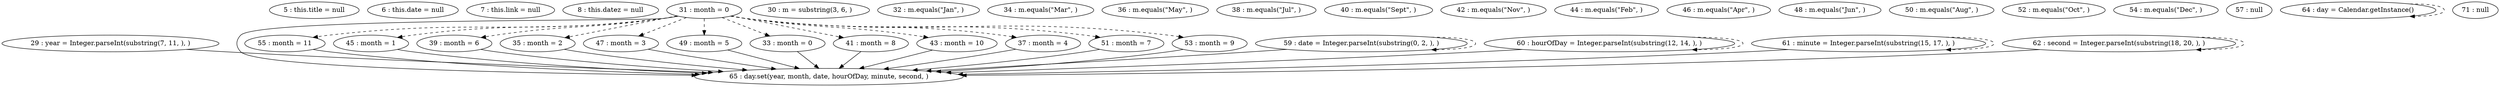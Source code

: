 digraph G {
"5 : this.title = null"
"6 : this.date = null"
"7 : this.link = null"
"8 : this.datez = null"
"29 : year = Integer.parseInt(substring(7, 11, ), )"
"29 : year = Integer.parseInt(substring(7, 11, ), )" -> "65 : day.set(year, month, date, hourOfDay, minute, second, )"
"30 : m = substring(3, 6, )"
"31 : month = 0"
"31 : month = 0" -> "65 : day.set(year, month, date, hourOfDay, minute, second, )"
"31 : month = 0" -> "55 : month = 11" [style=dashed]
"31 : month = 0" -> "45 : month = 1" [style=dashed]
"31 : month = 0" -> "39 : month = 6" [style=dashed]
"31 : month = 0" -> "35 : month = 2" [style=dashed]
"31 : month = 0" -> "47 : month = 3" [style=dashed]
"31 : month = 0" -> "49 : month = 5" [style=dashed]
"31 : month = 0" -> "33 : month = 0" [style=dashed]
"31 : month = 0" -> "41 : month = 8" [style=dashed]
"31 : month = 0" -> "43 : month = 10" [style=dashed]
"31 : month = 0" -> "37 : month = 4" [style=dashed]
"31 : month = 0" -> "51 : month = 7" [style=dashed]
"31 : month = 0" -> "53 : month = 9" [style=dashed]
"32 : m.equals(\"Jan\", )"
"33 : month = 0"
"33 : month = 0" -> "65 : day.set(year, month, date, hourOfDay, minute, second, )"
"34 : m.equals(\"Mar\", )"
"35 : month = 2"
"35 : month = 2" -> "65 : day.set(year, month, date, hourOfDay, minute, second, )"
"36 : m.equals(\"May\", )"
"37 : month = 4"
"37 : month = 4" -> "65 : day.set(year, month, date, hourOfDay, minute, second, )"
"38 : m.equals(\"Jul\", )"
"39 : month = 6"
"39 : month = 6" -> "65 : day.set(year, month, date, hourOfDay, minute, second, )"
"40 : m.equals(\"Sept\", )"
"41 : month = 8"
"41 : month = 8" -> "65 : day.set(year, month, date, hourOfDay, minute, second, )"
"42 : m.equals(\"Nov\", )"
"43 : month = 10"
"43 : month = 10" -> "65 : day.set(year, month, date, hourOfDay, minute, second, )"
"44 : m.equals(\"Feb\", )"
"45 : month = 1"
"45 : month = 1" -> "65 : day.set(year, month, date, hourOfDay, minute, second, )"
"46 : m.equals(\"Apr\", )"
"47 : month = 3"
"47 : month = 3" -> "65 : day.set(year, month, date, hourOfDay, minute, second, )"
"48 : m.equals(\"Jun\", )"
"49 : month = 5"
"49 : month = 5" -> "65 : day.set(year, month, date, hourOfDay, minute, second, )"
"50 : m.equals(\"Aug\", )"
"51 : month = 7"
"51 : month = 7" -> "65 : day.set(year, month, date, hourOfDay, minute, second, )"
"52 : m.equals(\"Oct\", )"
"53 : month = 9"
"53 : month = 9" -> "65 : day.set(year, month, date, hourOfDay, minute, second, )"
"54 : m.equals(\"Dec\", )"
"55 : month = 11"
"55 : month = 11" -> "65 : day.set(year, month, date, hourOfDay, minute, second, )"
"57 : null"
"59 : date = Integer.parseInt(substring(0, 2, ), )"
"59 : date = Integer.parseInt(substring(0, 2, ), )" -> "65 : day.set(year, month, date, hourOfDay, minute, second, )"
"59 : date = Integer.parseInt(substring(0, 2, ), )" -> "59 : date = Integer.parseInt(substring(0, 2, ), )" [style=dashed]
"60 : hourOfDay = Integer.parseInt(substring(12, 14, ), )"
"60 : hourOfDay = Integer.parseInt(substring(12, 14, ), )" -> "65 : day.set(year, month, date, hourOfDay, minute, second, )"
"60 : hourOfDay = Integer.parseInt(substring(12, 14, ), )" -> "60 : hourOfDay = Integer.parseInt(substring(12, 14, ), )" [style=dashed]
"61 : minute = Integer.parseInt(substring(15, 17, ), )"
"61 : minute = Integer.parseInt(substring(15, 17, ), )" -> "65 : day.set(year, month, date, hourOfDay, minute, second, )"
"61 : minute = Integer.parseInt(substring(15, 17, ), )" -> "61 : minute = Integer.parseInt(substring(15, 17, ), )" [style=dashed]
"62 : second = Integer.parseInt(substring(18, 20, ), )"
"62 : second = Integer.parseInt(substring(18, 20, ), )" -> "65 : day.set(year, month, date, hourOfDay, minute, second, )"
"62 : second = Integer.parseInt(substring(18, 20, ), )" -> "62 : second = Integer.parseInt(substring(18, 20, ), )" [style=dashed]
"64 : day = Calendar.getInstance()"
"64 : day = Calendar.getInstance()" -> "64 : day = Calendar.getInstance()" [style=dashed]
"65 : day.set(year, month, date, hourOfDay, minute, second, )"
"71 : null"
}